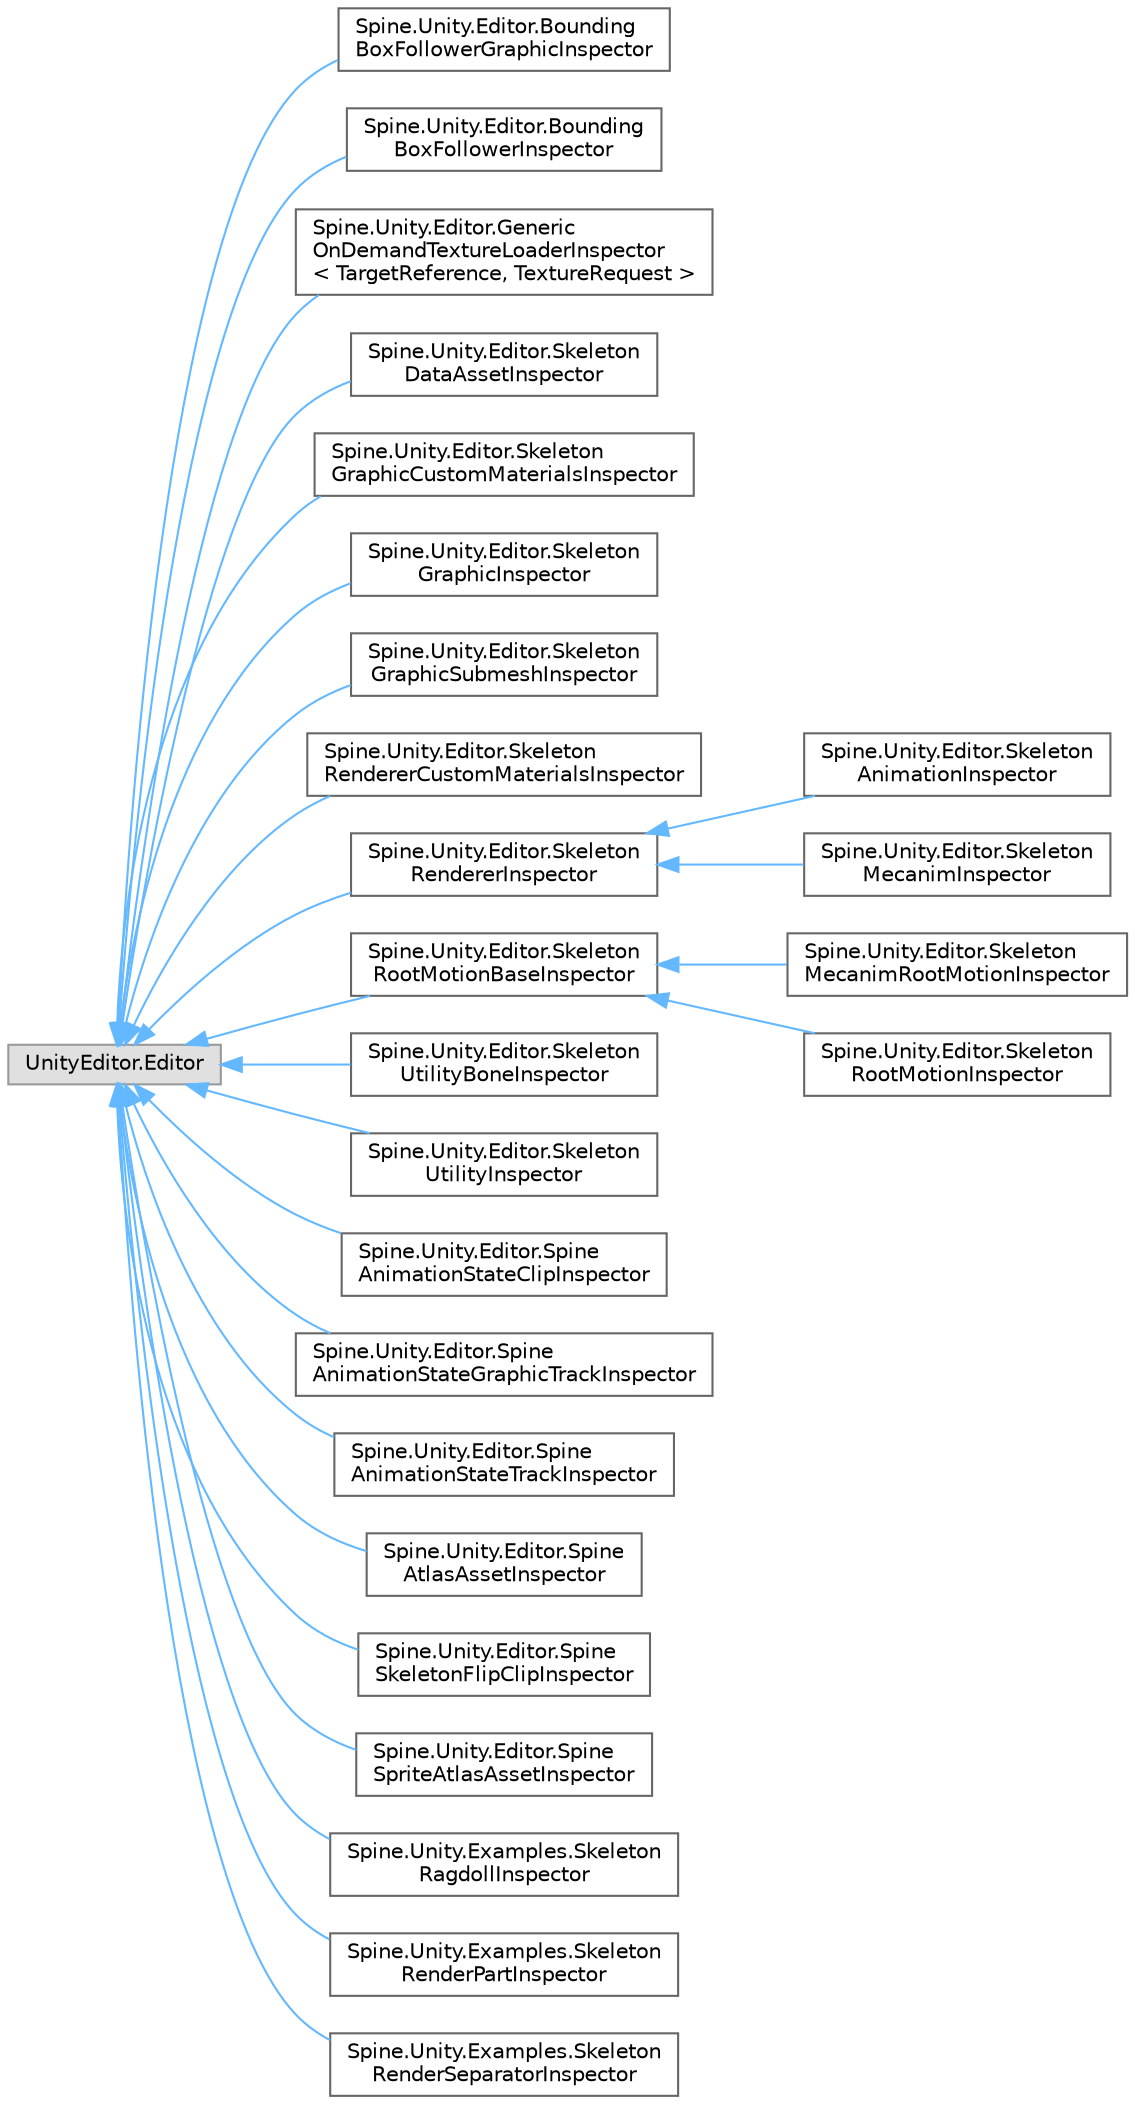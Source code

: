 digraph "类继承关系图"
{
 // LATEX_PDF_SIZE
  bgcolor="transparent";
  edge [fontname=Helvetica,fontsize=10,labelfontname=Helvetica,labelfontsize=10];
  node [fontname=Helvetica,fontsize=10,shape=box,height=0.2,width=0.4];
  rankdir="LR";
  Node0 [id="Node000000",label="UnityEditor.Editor",height=0.2,width=0.4,color="grey60", fillcolor="#E0E0E0", style="filled",tooltip=" "];
  Node0 -> Node1 [id="edge7802_Node000000_Node000001",dir="back",color="steelblue1",style="solid",tooltip=" "];
  Node1 [id="Node000001",label="Spine.Unity.Editor.Bounding\lBoxFollowerGraphicInspector",height=0.2,width=0.4,color="grey40", fillcolor="white", style="filled",URL="$class_spine_1_1_unity_1_1_editor_1_1_bounding_box_follower_graphic_inspector.html",tooltip=" "];
  Node0 -> Node2 [id="edge7803_Node000000_Node000002",dir="back",color="steelblue1",style="solid",tooltip=" "];
  Node2 [id="Node000002",label="Spine.Unity.Editor.Bounding\lBoxFollowerInspector",height=0.2,width=0.4,color="grey40", fillcolor="white", style="filled",URL="$class_spine_1_1_unity_1_1_editor_1_1_bounding_box_follower_inspector.html",tooltip=" "];
  Node0 -> Node3 [id="edge7804_Node000000_Node000003",dir="back",color="steelblue1",style="solid",tooltip=" "];
  Node3 [id="Node000003",label="Spine.Unity.Editor.Generic\lOnDemandTextureLoaderInspector\l\< TargetReference, TextureRequest \>",height=0.2,width=0.4,color="grey40", fillcolor="white", style="filled",URL="$class_spine_1_1_unity_1_1_editor_1_1_generic_on_demand_texture_loader_inspector-2-g.html",tooltip="Base class for GenericOnDemandTextureLoader Inspector subclasses. For reference, see the Addressables..."];
  Node0 -> Node4 [id="edge7805_Node000000_Node000004",dir="back",color="steelblue1",style="solid",tooltip=" "];
  Node4 [id="Node000004",label="Spine.Unity.Editor.Skeleton\lDataAssetInspector",height=0.2,width=0.4,color="grey40", fillcolor="white", style="filled",URL="$class_spine_1_1_unity_1_1_editor_1_1_skeleton_data_asset_inspector.html",tooltip=" "];
  Node0 -> Node5 [id="edge7806_Node000000_Node000005",dir="back",color="steelblue1",style="solid",tooltip=" "];
  Node5 [id="Node000005",label="Spine.Unity.Editor.Skeleton\lGraphicCustomMaterialsInspector",height=0.2,width=0.4,color="grey40", fillcolor="white", style="filled",URL="$class_spine_1_1_unity_1_1_editor_1_1_skeleton_graphic_custom_materials_inspector.html",tooltip=" "];
  Node0 -> Node6 [id="edge7807_Node000000_Node000006",dir="back",color="steelblue1",style="solid",tooltip=" "];
  Node6 [id="Node000006",label="Spine.Unity.Editor.Skeleton\lGraphicInspector",height=0.2,width=0.4,color="grey40", fillcolor="white", style="filled",URL="$class_spine_1_1_unity_1_1_editor_1_1_skeleton_graphic_inspector.html",tooltip=" "];
  Node0 -> Node7 [id="edge7808_Node000000_Node000007",dir="back",color="steelblue1",style="solid",tooltip=" "];
  Node7 [id="Node000007",label="Spine.Unity.Editor.Skeleton\lGraphicSubmeshInspector",height=0.2,width=0.4,color="grey40", fillcolor="white", style="filled",URL="$class_spine_1_1_unity_1_1_editor_1_1_skeleton_graphic_submesh_inspector.html",tooltip=" "];
  Node0 -> Node8 [id="edge7809_Node000000_Node000008",dir="back",color="steelblue1",style="solid",tooltip=" "];
  Node8 [id="Node000008",label="Spine.Unity.Editor.Skeleton\lRendererCustomMaterialsInspector",height=0.2,width=0.4,color="grey40", fillcolor="white", style="filled",URL="$class_spine_1_1_unity_1_1_editor_1_1_skeleton_renderer_custom_materials_inspector.html",tooltip=" "];
  Node0 -> Node9 [id="edge7810_Node000000_Node000009",dir="back",color="steelblue1",style="solid",tooltip=" "];
  Node9 [id="Node000009",label="Spine.Unity.Editor.Skeleton\lRendererInspector",height=0.2,width=0.4,color="grey40", fillcolor="white", style="filled",URL="$class_spine_1_1_unity_1_1_editor_1_1_skeleton_renderer_inspector.html",tooltip=" "];
  Node9 -> Node10 [id="edge7811_Node000009_Node000010",dir="back",color="steelblue1",style="solid",tooltip=" "];
  Node10 [id="Node000010",label="Spine.Unity.Editor.Skeleton\lAnimationInspector",height=0.2,width=0.4,color="grey40", fillcolor="white", style="filled",URL="$class_spine_1_1_unity_1_1_editor_1_1_skeleton_animation_inspector.html",tooltip=" "];
  Node9 -> Node11 [id="edge7812_Node000009_Node000011",dir="back",color="steelblue1",style="solid",tooltip=" "];
  Node11 [id="Node000011",label="Spine.Unity.Editor.Skeleton\lMecanimInspector",height=0.2,width=0.4,color="grey40", fillcolor="white", style="filled",URL="$class_spine_1_1_unity_1_1_editor_1_1_skeleton_mecanim_inspector.html",tooltip=" "];
  Node0 -> Node12 [id="edge7813_Node000000_Node000012",dir="back",color="steelblue1",style="solid",tooltip=" "];
  Node12 [id="Node000012",label="Spine.Unity.Editor.Skeleton\lRootMotionBaseInspector",height=0.2,width=0.4,color="grey40", fillcolor="white", style="filled",URL="$class_spine_1_1_unity_1_1_editor_1_1_skeleton_root_motion_base_inspector.html",tooltip=" "];
  Node12 -> Node13 [id="edge7814_Node000012_Node000013",dir="back",color="steelblue1",style="solid",tooltip=" "];
  Node13 [id="Node000013",label="Spine.Unity.Editor.Skeleton\lMecanimRootMotionInspector",height=0.2,width=0.4,color="grey40", fillcolor="white", style="filled",URL="$class_spine_1_1_unity_1_1_editor_1_1_skeleton_mecanim_root_motion_inspector.html",tooltip=" "];
  Node12 -> Node14 [id="edge7815_Node000012_Node000014",dir="back",color="steelblue1",style="solid",tooltip=" "];
  Node14 [id="Node000014",label="Spine.Unity.Editor.Skeleton\lRootMotionInspector",height=0.2,width=0.4,color="grey40", fillcolor="white", style="filled",URL="$class_spine_1_1_unity_1_1_editor_1_1_skeleton_root_motion_inspector.html",tooltip=" "];
  Node0 -> Node15 [id="edge7816_Node000000_Node000015",dir="back",color="steelblue1",style="solid",tooltip=" "];
  Node15 [id="Node000015",label="Spine.Unity.Editor.Skeleton\lUtilityBoneInspector",height=0.2,width=0.4,color="grey40", fillcolor="white", style="filled",URL="$class_spine_1_1_unity_1_1_editor_1_1_skeleton_utility_bone_inspector.html",tooltip=" "];
  Node0 -> Node16 [id="edge7817_Node000000_Node000016",dir="back",color="steelblue1",style="solid",tooltip=" "];
  Node16 [id="Node000016",label="Spine.Unity.Editor.Skeleton\lUtilityInspector",height=0.2,width=0.4,color="grey40", fillcolor="white", style="filled",URL="$class_spine_1_1_unity_1_1_editor_1_1_skeleton_utility_inspector.html",tooltip=" "];
  Node0 -> Node17 [id="edge7818_Node000000_Node000017",dir="back",color="steelblue1",style="solid",tooltip=" "];
  Node17 [id="Node000017",label="Spine.Unity.Editor.Spine\lAnimationStateClipInspector",height=0.2,width=0.4,color="grey40", fillcolor="white", style="filled",URL="$class_spine_1_1_unity_1_1_editor_1_1_spine_animation_state_clip_inspector.html",tooltip=" "];
  Node0 -> Node18 [id="edge7819_Node000000_Node000018",dir="back",color="steelblue1",style="solid",tooltip=" "];
  Node18 [id="Node000018",label="Spine.Unity.Editor.Spine\lAnimationStateGraphicTrackInspector",height=0.2,width=0.4,color="grey40", fillcolor="white", style="filled",URL="$class_spine_1_1_unity_1_1_editor_1_1_spine_animation_state_graphic_track_inspector.html",tooltip=" "];
  Node0 -> Node19 [id="edge7820_Node000000_Node000019",dir="back",color="steelblue1",style="solid",tooltip=" "];
  Node19 [id="Node000019",label="Spine.Unity.Editor.Spine\lAnimationStateTrackInspector",height=0.2,width=0.4,color="grey40", fillcolor="white", style="filled",URL="$class_spine_1_1_unity_1_1_editor_1_1_spine_animation_state_track_inspector.html",tooltip=" "];
  Node0 -> Node20 [id="edge7821_Node000000_Node000020",dir="back",color="steelblue1",style="solid",tooltip=" "];
  Node20 [id="Node000020",label="Spine.Unity.Editor.Spine\lAtlasAssetInspector",height=0.2,width=0.4,color="grey40", fillcolor="white", style="filled",URL="$class_spine_1_1_unity_1_1_editor_1_1_spine_atlas_asset_inspector.html",tooltip=" "];
  Node0 -> Node21 [id="edge7822_Node000000_Node000021",dir="back",color="steelblue1",style="solid",tooltip=" "];
  Node21 [id="Node000021",label="Spine.Unity.Editor.Spine\lSkeletonFlipClipInspector",height=0.2,width=0.4,color="grey40", fillcolor="white", style="filled",URL="$class_spine_1_1_unity_1_1_editor_1_1_spine_skeleton_flip_clip_inspector.html",tooltip=" "];
  Node0 -> Node22 [id="edge7823_Node000000_Node000022",dir="back",color="steelblue1",style="solid",tooltip=" "];
  Node22 [id="Node000022",label="Spine.Unity.Editor.Spine\lSpriteAtlasAssetInspector",height=0.2,width=0.4,color="grey40", fillcolor="white", style="filled",URL="$class_spine_1_1_unity_1_1_editor_1_1_spine_sprite_atlas_asset_inspector.html",tooltip=" "];
  Node0 -> Node23 [id="edge7824_Node000000_Node000023",dir="back",color="steelblue1",style="solid",tooltip=" "];
  Node23 [id="Node000023",label="Spine.Unity.Examples.Skeleton\lRagdollInspector",height=0.2,width=0.4,color="grey40", fillcolor="white", style="filled",URL="$class_spine_1_1_unity_1_1_examples_1_1_skeleton_ragdoll_inspector.html",tooltip=" "];
  Node0 -> Node24 [id="edge7825_Node000000_Node000024",dir="back",color="steelblue1",style="solid",tooltip=" "];
  Node24 [id="Node000024",label="Spine.Unity.Examples.Skeleton\lRenderPartInspector",height=0.2,width=0.4,color="grey40", fillcolor="white", style="filled",URL="$class_spine_1_1_unity_1_1_examples_1_1_skeleton_render_part_inspector.html",tooltip=" "];
  Node0 -> Node25 [id="edge7826_Node000000_Node000025",dir="back",color="steelblue1",style="solid",tooltip=" "];
  Node25 [id="Node000025",label="Spine.Unity.Examples.Skeleton\lRenderSeparatorInspector",height=0.2,width=0.4,color="grey40", fillcolor="white", style="filled",URL="$class_spine_1_1_unity_1_1_examples_1_1_skeleton_render_separator_inspector.html",tooltip=" "];
}
